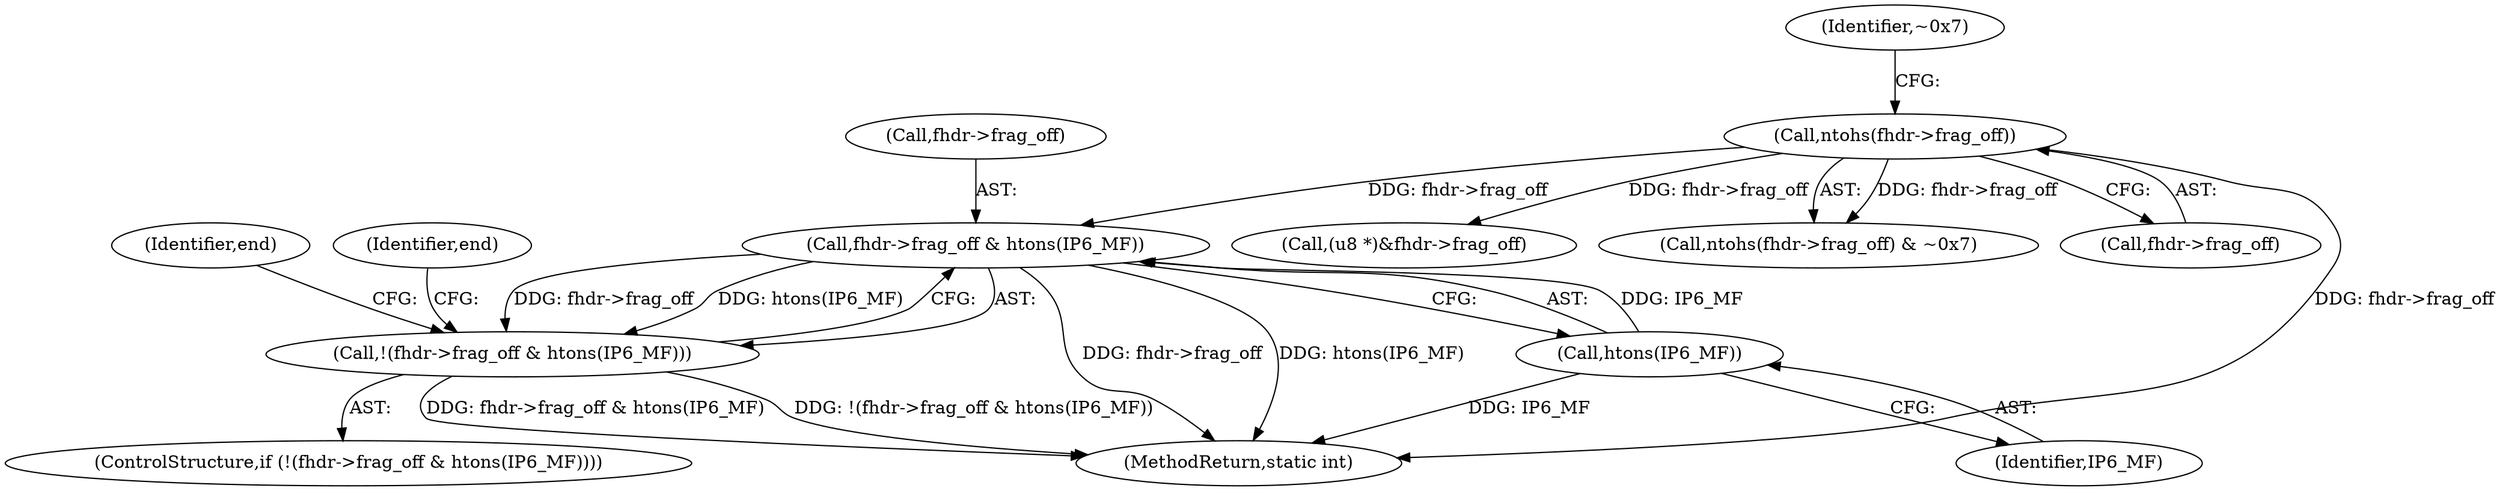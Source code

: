 digraph "0_linux_70789d7052239992824628db8133de08dc78e593_0@pointer" {
"1000231" [label="(Call,fhdr->frag_off & htons(IP6_MF))"];
"1000144" [label="(Call,ntohs(fhdr->frag_off))"];
"1000235" [label="(Call,htons(IP6_MF))"];
"1000230" [label="(Call,!(fhdr->frag_off & htons(IP6_MF)))"];
"1000144" [label="(Call,ntohs(fhdr->frag_off))"];
"1000148" [label="(Identifier,~0x7)"];
"1000597" [label="(MethodReturn,static int)"];
"1000143" [label="(Call,ntohs(fhdr->frag_off) & ~0x7)"];
"1000188" [label="(Call,(u8 *)&fhdr->frag_off)"];
"1000241" [label="(Identifier,end)"];
"1000229" [label="(ControlStructure,if (!(fhdr->frag_off & htons(IP6_MF))))"];
"1000281" [label="(Identifier,end)"];
"1000235" [label="(Call,htons(IP6_MF))"];
"1000231" [label="(Call,fhdr->frag_off & htons(IP6_MF))"];
"1000236" [label="(Identifier,IP6_MF)"];
"1000230" [label="(Call,!(fhdr->frag_off & htons(IP6_MF)))"];
"1000232" [label="(Call,fhdr->frag_off)"];
"1000145" [label="(Call,fhdr->frag_off)"];
"1000231" -> "1000230"  [label="AST: "];
"1000231" -> "1000235"  [label="CFG: "];
"1000232" -> "1000231"  [label="AST: "];
"1000235" -> "1000231"  [label="AST: "];
"1000230" -> "1000231"  [label="CFG: "];
"1000231" -> "1000597"  [label="DDG: htons(IP6_MF)"];
"1000231" -> "1000597"  [label="DDG: fhdr->frag_off"];
"1000231" -> "1000230"  [label="DDG: fhdr->frag_off"];
"1000231" -> "1000230"  [label="DDG: htons(IP6_MF)"];
"1000144" -> "1000231"  [label="DDG: fhdr->frag_off"];
"1000235" -> "1000231"  [label="DDG: IP6_MF"];
"1000144" -> "1000143"  [label="AST: "];
"1000144" -> "1000145"  [label="CFG: "];
"1000145" -> "1000144"  [label="AST: "];
"1000148" -> "1000144"  [label="CFG: "];
"1000144" -> "1000597"  [label="DDG: fhdr->frag_off"];
"1000144" -> "1000143"  [label="DDG: fhdr->frag_off"];
"1000144" -> "1000188"  [label="DDG: fhdr->frag_off"];
"1000235" -> "1000236"  [label="CFG: "];
"1000236" -> "1000235"  [label="AST: "];
"1000235" -> "1000597"  [label="DDG: IP6_MF"];
"1000230" -> "1000229"  [label="AST: "];
"1000241" -> "1000230"  [label="CFG: "];
"1000281" -> "1000230"  [label="CFG: "];
"1000230" -> "1000597"  [label="DDG: fhdr->frag_off & htons(IP6_MF)"];
"1000230" -> "1000597"  [label="DDG: !(fhdr->frag_off & htons(IP6_MF))"];
}
